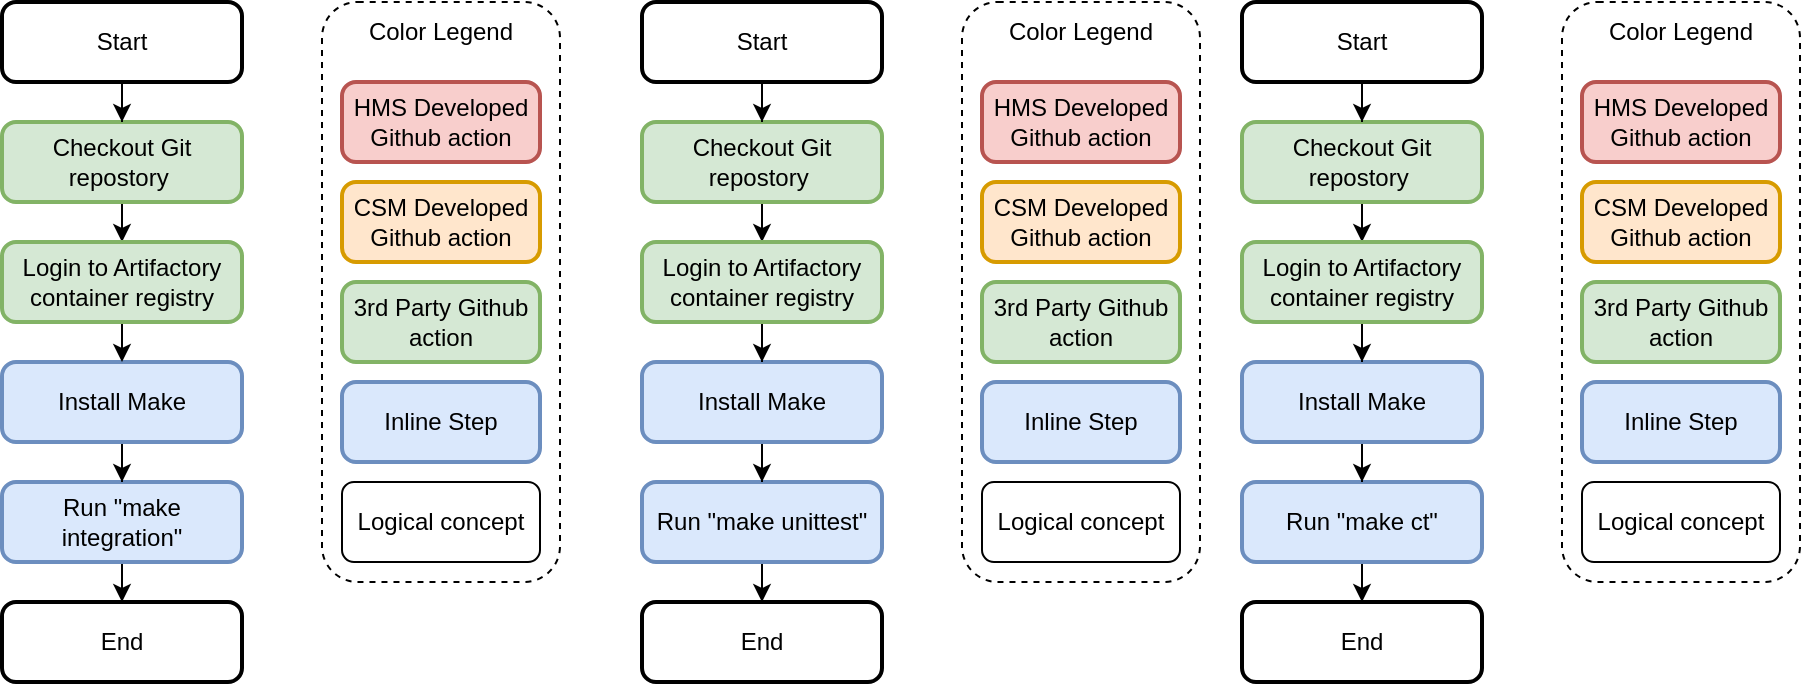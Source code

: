 <mxfile version="16.5.1" type="device"><diagram id="u-ngRqkEcqaDgdY11SzN" name="Page-1"><mxGraphModel dx="1106" dy="997" grid="1" gridSize="10" guides="1" tooltips="1" connect="1" arrows="1" fold="1" page="1" pageScale="1" pageWidth="850" pageHeight="1100" math="0" shadow="0"><root><mxCell id="0"/><mxCell id="1" parent="0"/><mxCell id="WoE9XLKeHQSpl0atpR4W-2" value="" style="rounded=1;whiteSpace=wrap;html=1;dashed=1;" parent="1" vertex="1"><mxGeometry x="520" y="160" width="119" height="290" as="geometry"/></mxCell><mxCell id="WoE9XLKeHQSpl0atpR4W-3" value="3rd Party Github action" style="rounded=1;whiteSpace=wrap;html=1;absoluteArcSize=1;arcSize=14;strokeWidth=2;fillColor=#d5e8d4;strokeColor=#82b366;" parent="1" vertex="1"><mxGeometry x="530" y="300" width="99" height="40" as="geometry"/></mxCell><mxCell id="WoE9XLKeHQSpl0atpR4W-4" value="HMS Developed Github action" style="rounded=1;whiteSpace=wrap;html=1;absoluteArcSize=1;arcSize=14;strokeWidth=2;fillColor=#f8cecc;strokeColor=#b85450;" parent="1" vertex="1"><mxGeometry x="530" y="200" width="99" height="40" as="geometry"/></mxCell><mxCell id="WoE9XLKeHQSpl0atpR4W-5" value="Inline Step" style="rounded=1;whiteSpace=wrap;html=1;absoluteArcSize=1;arcSize=14;strokeWidth=2;fillColor=#dae8fc;strokeColor=#6c8ebf;" parent="1" vertex="1"><mxGeometry x="530" y="350" width="99" height="40" as="geometry"/></mxCell><mxCell id="WoE9XLKeHQSpl0atpR4W-6" value="CSM Developed Github action" style="rounded=1;whiteSpace=wrap;html=1;absoluteArcSize=1;arcSize=14;strokeWidth=2;fillColor=#ffe6cc;strokeColor=#d79b00;" parent="1" vertex="1"><mxGeometry x="530" y="250" width="99" height="40" as="geometry"/></mxCell><mxCell id="WoE9XLKeHQSpl0atpR4W-7" value="Logical concept" style="rounded=1;whiteSpace=wrap;html=1;" parent="1" vertex="1"><mxGeometry x="530" y="400" width="99" height="40" as="geometry"/></mxCell><mxCell id="WoE9XLKeHQSpl0atpR4W-8" value="Color Legend" style="text;html=1;strokeColor=none;fillColor=none;align=center;verticalAlign=middle;whiteSpace=wrap;rounded=0;" parent="1" vertex="1"><mxGeometry x="530" y="160" width="99" height="30" as="geometry"/></mxCell><mxCell id="WoE9XLKeHQSpl0atpR4W-13" style="edgeStyle=orthogonalEdgeStyle;rounded=0;orthogonalLoop=1;jettySize=auto;html=1;exitX=0.5;exitY=1;exitDx=0;exitDy=0;entryX=0.5;entryY=0;entryDx=0;entryDy=0;" parent="1" source="WoE9XLKeHQSpl0atpR4W-9" edge="1"><mxGeometry relative="1" as="geometry"><mxPoint x="100" y="280.0" as="targetPoint"/></mxGeometry></mxCell><mxCell id="WoE9XLKeHQSpl0atpR4W-9" value="&lt;span&gt;Checkout Git repostory&amp;nbsp;&lt;/span&gt;" style="rounded=1;whiteSpace=wrap;html=1;absoluteArcSize=1;arcSize=14;strokeWidth=2;fillColor=#d5e8d4;strokeColor=#82b366;" parent="1" vertex="1"><mxGeometry x="40" y="220" width="120" height="40" as="geometry"/></mxCell><mxCell id="WoE9XLKeHQSpl0atpR4W-10" style="edgeStyle=orthogonalEdgeStyle;rounded=0;orthogonalLoop=1;jettySize=auto;html=1;exitX=0.5;exitY=1;exitDx=0;exitDy=0;fontSize=11;" parent="1" source="WoE9XLKeHQSpl0atpR4W-11" target="WoE9XLKeHQSpl0atpR4W-9" edge="1"><mxGeometry relative="1" as="geometry"/></mxCell><mxCell id="WoE9XLKeHQSpl0atpR4W-11" value="Start" style="rounded=1;whiteSpace=wrap;html=1;absoluteArcSize=1;arcSize=14;strokeWidth=2;" parent="1" vertex="1"><mxGeometry x="40" y="160" width="120" height="40" as="geometry"/></mxCell><mxCell id="WoE9XLKeHQSpl0atpR4W-18" style="edgeStyle=orthogonalEdgeStyle;rounded=0;orthogonalLoop=1;jettySize=auto;html=1;exitX=0.5;exitY=1;exitDx=0;exitDy=0;entryX=0.5;entryY=0;entryDx=0;entryDy=0;" parent="1" source="WoE9XLKeHQSpl0atpR4W-14" target="WoE9XLKeHQSpl0atpR4W-17" edge="1"><mxGeometry relative="1" as="geometry"/></mxCell><mxCell id="WoE9XLKeHQSpl0atpR4W-14" value="Run &quot;make integration&quot;" style="rounded=1;whiteSpace=wrap;html=1;absoluteArcSize=1;arcSize=14;strokeWidth=2;fillColor=#dae8fc;strokeColor=#6c8ebf;" parent="1" vertex="1"><mxGeometry x="40" y="400" width="120" height="40" as="geometry"/></mxCell><mxCell id="WoE9XLKeHQSpl0atpR4W-16" style="edgeStyle=orthogonalEdgeStyle;rounded=0;orthogonalLoop=1;jettySize=auto;html=1;exitX=0.5;exitY=1;exitDx=0;exitDy=0;" parent="1" source="WoE9XLKeHQSpl0atpR4W-15" target="WoE9XLKeHQSpl0atpR4W-14" edge="1"><mxGeometry relative="1" as="geometry"/></mxCell><mxCell id="WoE9XLKeHQSpl0atpR4W-15" value="Install Make" style="rounded=1;whiteSpace=wrap;html=1;absoluteArcSize=1;arcSize=14;strokeWidth=2;fillColor=#dae8fc;strokeColor=#6c8ebf;" parent="1" vertex="1"><mxGeometry x="40" y="340" width="120" height="40" as="geometry"/></mxCell><mxCell id="WoE9XLKeHQSpl0atpR4W-17" value="End" style="rounded=1;whiteSpace=wrap;html=1;absoluteArcSize=1;arcSize=14;strokeWidth=2;" parent="1" vertex="1"><mxGeometry x="40" y="460" width="120" height="40" as="geometry"/></mxCell><mxCell id="WoE9XLKeHQSpl0atpR4W-19" style="edgeStyle=orthogonalEdgeStyle;rounded=0;orthogonalLoop=1;jettySize=auto;html=1;exitX=0.5;exitY=1;exitDx=0;exitDy=0;entryX=0.5;entryY=0;entryDx=0;entryDy=0;" parent="1" source="WoE9XLKeHQSpl0atpR4W-20" edge="1"><mxGeometry relative="1" as="geometry"><mxPoint x="420" y="280.0" as="targetPoint"/></mxGeometry></mxCell><mxCell id="WoE9XLKeHQSpl0atpR4W-20" value="&lt;span&gt;Checkout Git repostory&amp;nbsp;&lt;/span&gt;" style="rounded=1;whiteSpace=wrap;html=1;absoluteArcSize=1;arcSize=14;strokeWidth=2;fillColor=#d5e8d4;strokeColor=#82b366;" parent="1" vertex="1"><mxGeometry x="360" y="220" width="120" height="40" as="geometry"/></mxCell><mxCell id="WoE9XLKeHQSpl0atpR4W-21" style="edgeStyle=orthogonalEdgeStyle;rounded=0;orthogonalLoop=1;jettySize=auto;html=1;exitX=0.5;exitY=1;exitDx=0;exitDy=0;fontSize=11;" parent="1" source="WoE9XLKeHQSpl0atpR4W-22" target="WoE9XLKeHQSpl0atpR4W-20" edge="1"><mxGeometry relative="1" as="geometry"/></mxCell><mxCell id="WoE9XLKeHQSpl0atpR4W-22" value="Start" style="rounded=1;whiteSpace=wrap;html=1;absoluteArcSize=1;arcSize=14;strokeWidth=2;" parent="1" vertex="1"><mxGeometry x="360" y="160" width="120" height="40" as="geometry"/></mxCell><mxCell id="WoE9XLKeHQSpl0atpR4W-23" style="edgeStyle=orthogonalEdgeStyle;rounded=0;orthogonalLoop=1;jettySize=auto;html=1;exitX=0.5;exitY=1;exitDx=0;exitDy=0;entryX=0.5;entryY=0;entryDx=0;entryDy=0;" parent="1" source="WoE9XLKeHQSpl0atpR4W-24" target="WoE9XLKeHQSpl0atpR4W-27" edge="1"><mxGeometry relative="1" as="geometry"/></mxCell><mxCell id="WoE9XLKeHQSpl0atpR4W-24" value="Run &quot;make unittest&quot;" style="rounded=1;whiteSpace=wrap;html=1;absoluteArcSize=1;arcSize=14;strokeWidth=2;fillColor=#dae8fc;strokeColor=#6c8ebf;" parent="1" vertex="1"><mxGeometry x="360" y="400" width="120" height="40" as="geometry"/></mxCell><mxCell id="WoE9XLKeHQSpl0atpR4W-25" style="edgeStyle=orthogonalEdgeStyle;rounded=0;orthogonalLoop=1;jettySize=auto;html=1;exitX=0.5;exitY=1;exitDx=0;exitDy=0;" parent="1" source="WoE9XLKeHQSpl0atpR4W-26" target="WoE9XLKeHQSpl0atpR4W-24" edge="1"><mxGeometry relative="1" as="geometry"/></mxCell><mxCell id="WoE9XLKeHQSpl0atpR4W-26" value="Install Make" style="rounded=1;whiteSpace=wrap;html=1;absoluteArcSize=1;arcSize=14;strokeWidth=2;fillColor=#dae8fc;strokeColor=#6c8ebf;" parent="1" vertex="1"><mxGeometry x="360" y="340" width="120" height="40" as="geometry"/></mxCell><mxCell id="WoE9XLKeHQSpl0atpR4W-27" value="End" style="rounded=1;whiteSpace=wrap;html=1;absoluteArcSize=1;arcSize=14;strokeWidth=2;" parent="1" vertex="1"><mxGeometry x="360" y="460" width="120" height="40" as="geometry"/></mxCell><mxCell id="WoE9XLKeHQSpl0atpR4W-28" value="" style="rounded=1;whiteSpace=wrap;html=1;dashed=1;" parent="1" vertex="1"><mxGeometry x="200" y="160" width="119" height="290" as="geometry"/></mxCell><mxCell id="WoE9XLKeHQSpl0atpR4W-29" value="3rd Party Github action" style="rounded=1;whiteSpace=wrap;html=1;absoluteArcSize=1;arcSize=14;strokeWidth=2;fillColor=#d5e8d4;strokeColor=#82b366;" parent="1" vertex="1"><mxGeometry x="210" y="300" width="99" height="40" as="geometry"/></mxCell><mxCell id="WoE9XLKeHQSpl0atpR4W-30" value="HMS Developed Github action" style="rounded=1;whiteSpace=wrap;html=1;absoluteArcSize=1;arcSize=14;strokeWidth=2;fillColor=#f8cecc;strokeColor=#b85450;" parent="1" vertex="1"><mxGeometry x="210" y="200" width="99" height="40" as="geometry"/></mxCell><mxCell id="WoE9XLKeHQSpl0atpR4W-31" value="Inline Step" style="rounded=1;whiteSpace=wrap;html=1;absoluteArcSize=1;arcSize=14;strokeWidth=2;fillColor=#dae8fc;strokeColor=#6c8ebf;" parent="1" vertex="1"><mxGeometry x="210" y="350" width="99" height="40" as="geometry"/></mxCell><mxCell id="WoE9XLKeHQSpl0atpR4W-32" value="CSM Developed Github action" style="rounded=1;whiteSpace=wrap;html=1;absoluteArcSize=1;arcSize=14;strokeWidth=2;fillColor=#ffe6cc;strokeColor=#d79b00;" parent="1" vertex="1"><mxGeometry x="210" y="250" width="99" height="40" as="geometry"/></mxCell><mxCell id="WoE9XLKeHQSpl0atpR4W-33" value="Logical concept" style="rounded=1;whiteSpace=wrap;html=1;" parent="1" vertex="1"><mxGeometry x="210" y="400" width="99" height="40" as="geometry"/></mxCell><mxCell id="WoE9XLKeHQSpl0atpR4W-34" value="Color Legend" style="text;html=1;strokeColor=none;fillColor=none;align=center;verticalAlign=middle;whiteSpace=wrap;rounded=0;" parent="1" vertex="1"><mxGeometry x="210" y="160" width="99" height="30" as="geometry"/></mxCell><mxCell id="nsFMi0njf-dSf0AkOGs5-2" style="edgeStyle=orthogonalEdgeStyle;rounded=0;orthogonalLoop=1;jettySize=auto;html=1;exitX=0.5;exitY=1;exitDx=0;exitDy=0;entryX=0.5;entryY=0;entryDx=0;entryDy=0;" edge="1" parent="1" source="nsFMi0njf-dSf0AkOGs5-1" target="WoE9XLKeHQSpl0atpR4W-15"><mxGeometry relative="1" as="geometry"/></mxCell><mxCell id="nsFMi0njf-dSf0AkOGs5-1" value="&lt;span&gt;Login to Artifactory container registry&lt;/span&gt;" style="rounded=1;whiteSpace=wrap;html=1;absoluteArcSize=1;arcSize=14;strokeWidth=2;fillColor=#d5e8d4;strokeColor=#82b366;" vertex="1" parent="1"><mxGeometry x="40" y="280" width="120" height="40" as="geometry"/></mxCell><mxCell id="nsFMi0njf-dSf0AkOGs5-4" style="edgeStyle=orthogonalEdgeStyle;rounded=0;orthogonalLoop=1;jettySize=auto;html=1;exitX=0.5;exitY=1;exitDx=0;exitDy=0;" edge="1" parent="1" source="nsFMi0njf-dSf0AkOGs5-3" target="WoE9XLKeHQSpl0atpR4W-26"><mxGeometry relative="1" as="geometry"/></mxCell><mxCell id="nsFMi0njf-dSf0AkOGs5-3" value="&lt;span&gt;Login to Artifactory container registry&lt;/span&gt;" style="rounded=1;whiteSpace=wrap;html=1;absoluteArcSize=1;arcSize=14;strokeWidth=2;fillColor=#d5e8d4;strokeColor=#82b366;" vertex="1" parent="1"><mxGeometry x="360" y="280" width="120" height="40" as="geometry"/></mxCell><mxCell id="nsFMi0njf-dSf0AkOGs5-5" value="" style="rounded=1;whiteSpace=wrap;html=1;dashed=1;" vertex="1" parent="1"><mxGeometry x="820" y="160" width="119" height="290" as="geometry"/></mxCell><mxCell id="nsFMi0njf-dSf0AkOGs5-6" value="3rd Party Github action" style="rounded=1;whiteSpace=wrap;html=1;absoluteArcSize=1;arcSize=14;strokeWidth=2;fillColor=#d5e8d4;strokeColor=#82b366;" vertex="1" parent="1"><mxGeometry x="830" y="300" width="99" height="40" as="geometry"/></mxCell><mxCell id="nsFMi0njf-dSf0AkOGs5-7" value="HMS Developed Github action" style="rounded=1;whiteSpace=wrap;html=1;absoluteArcSize=1;arcSize=14;strokeWidth=2;fillColor=#f8cecc;strokeColor=#b85450;" vertex="1" parent="1"><mxGeometry x="830" y="200" width="99" height="40" as="geometry"/></mxCell><mxCell id="nsFMi0njf-dSf0AkOGs5-8" value="Inline Step" style="rounded=1;whiteSpace=wrap;html=1;absoluteArcSize=1;arcSize=14;strokeWidth=2;fillColor=#dae8fc;strokeColor=#6c8ebf;" vertex="1" parent="1"><mxGeometry x="830" y="350" width="99" height="40" as="geometry"/></mxCell><mxCell id="nsFMi0njf-dSf0AkOGs5-9" value="CSM Developed Github action" style="rounded=1;whiteSpace=wrap;html=1;absoluteArcSize=1;arcSize=14;strokeWidth=2;fillColor=#ffe6cc;strokeColor=#d79b00;" vertex="1" parent="1"><mxGeometry x="830" y="250" width="99" height="40" as="geometry"/></mxCell><mxCell id="nsFMi0njf-dSf0AkOGs5-10" value="Logical concept" style="rounded=1;whiteSpace=wrap;html=1;" vertex="1" parent="1"><mxGeometry x="830" y="400" width="99" height="40" as="geometry"/></mxCell><mxCell id="nsFMi0njf-dSf0AkOGs5-11" value="Color Legend" style="text;html=1;strokeColor=none;fillColor=none;align=center;verticalAlign=middle;whiteSpace=wrap;rounded=0;" vertex="1" parent="1"><mxGeometry x="830" y="160" width="99" height="30" as="geometry"/></mxCell><mxCell id="nsFMi0njf-dSf0AkOGs5-12" style="edgeStyle=orthogonalEdgeStyle;rounded=0;orthogonalLoop=1;jettySize=auto;html=1;exitX=0.5;exitY=1;exitDx=0;exitDy=0;entryX=0.5;entryY=0;entryDx=0;entryDy=0;" edge="1" parent="1" source="nsFMi0njf-dSf0AkOGs5-13"><mxGeometry relative="1" as="geometry"><mxPoint x="720" y="280" as="targetPoint"/></mxGeometry></mxCell><mxCell id="nsFMi0njf-dSf0AkOGs5-13" value="&lt;span&gt;Checkout Git repostory&amp;nbsp;&lt;/span&gt;" style="rounded=1;whiteSpace=wrap;html=1;absoluteArcSize=1;arcSize=14;strokeWidth=2;fillColor=#d5e8d4;strokeColor=#82b366;" vertex="1" parent="1"><mxGeometry x="660" y="220" width="120" height="40" as="geometry"/></mxCell><mxCell id="nsFMi0njf-dSf0AkOGs5-14" style="edgeStyle=orthogonalEdgeStyle;rounded=0;orthogonalLoop=1;jettySize=auto;html=1;exitX=0.5;exitY=1;exitDx=0;exitDy=0;fontSize=11;" edge="1" parent="1" source="nsFMi0njf-dSf0AkOGs5-15" target="nsFMi0njf-dSf0AkOGs5-13"><mxGeometry relative="1" as="geometry"/></mxCell><mxCell id="nsFMi0njf-dSf0AkOGs5-15" value="Start" style="rounded=1;whiteSpace=wrap;html=1;absoluteArcSize=1;arcSize=14;strokeWidth=2;" vertex="1" parent="1"><mxGeometry x="660" y="160" width="120" height="40" as="geometry"/></mxCell><mxCell id="nsFMi0njf-dSf0AkOGs5-16" style="edgeStyle=orthogonalEdgeStyle;rounded=0;orthogonalLoop=1;jettySize=auto;html=1;exitX=0.5;exitY=1;exitDx=0;exitDy=0;entryX=0.5;entryY=0;entryDx=0;entryDy=0;" edge="1" parent="1" source="nsFMi0njf-dSf0AkOGs5-17" target="nsFMi0njf-dSf0AkOGs5-20"><mxGeometry relative="1" as="geometry"/></mxCell><mxCell id="nsFMi0njf-dSf0AkOGs5-17" value="Run &quot;make ct&quot;" style="rounded=1;whiteSpace=wrap;html=1;absoluteArcSize=1;arcSize=14;strokeWidth=2;fillColor=#dae8fc;strokeColor=#6c8ebf;" vertex="1" parent="1"><mxGeometry x="660" y="400" width="120" height="40" as="geometry"/></mxCell><mxCell id="nsFMi0njf-dSf0AkOGs5-18" style="edgeStyle=orthogonalEdgeStyle;rounded=0;orthogonalLoop=1;jettySize=auto;html=1;exitX=0.5;exitY=1;exitDx=0;exitDy=0;" edge="1" parent="1" source="nsFMi0njf-dSf0AkOGs5-19" target="nsFMi0njf-dSf0AkOGs5-17"><mxGeometry relative="1" as="geometry"/></mxCell><mxCell id="nsFMi0njf-dSf0AkOGs5-19" value="Install Make" style="rounded=1;whiteSpace=wrap;html=1;absoluteArcSize=1;arcSize=14;strokeWidth=2;fillColor=#dae8fc;strokeColor=#6c8ebf;" vertex="1" parent="1"><mxGeometry x="660" y="340" width="120" height="40" as="geometry"/></mxCell><mxCell id="nsFMi0njf-dSf0AkOGs5-20" value="End" style="rounded=1;whiteSpace=wrap;html=1;absoluteArcSize=1;arcSize=14;strokeWidth=2;" vertex="1" parent="1"><mxGeometry x="660" y="460" width="120" height="40" as="geometry"/></mxCell><mxCell id="nsFMi0njf-dSf0AkOGs5-21" style="edgeStyle=orthogonalEdgeStyle;rounded=0;orthogonalLoop=1;jettySize=auto;html=1;exitX=0.5;exitY=1;exitDx=0;exitDy=0;" edge="1" parent="1" source="nsFMi0njf-dSf0AkOGs5-22" target="nsFMi0njf-dSf0AkOGs5-19"><mxGeometry relative="1" as="geometry"/></mxCell><mxCell id="nsFMi0njf-dSf0AkOGs5-22" value="&lt;span&gt;Login to Artifactory container registry&lt;/span&gt;" style="rounded=1;whiteSpace=wrap;html=1;absoluteArcSize=1;arcSize=14;strokeWidth=2;fillColor=#d5e8d4;strokeColor=#82b366;" vertex="1" parent="1"><mxGeometry x="660" y="280" width="120" height="40" as="geometry"/></mxCell></root></mxGraphModel></diagram></mxfile>